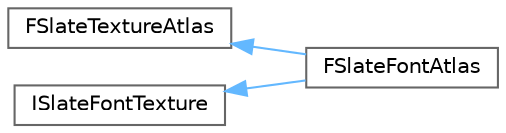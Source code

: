 digraph "Graphical Class Hierarchy"
{
 // INTERACTIVE_SVG=YES
 // LATEX_PDF_SIZE
  bgcolor="transparent";
  edge [fontname=Helvetica,fontsize=10,labelfontname=Helvetica,labelfontsize=10];
  node [fontname=Helvetica,fontsize=10,shape=box,height=0.2,width=0.4];
  rankdir="LR";
  Node0 [id="Node000000",label="FSlateTextureAtlas",height=0.2,width=0.4,color="grey40", fillcolor="white", style="filled",URL="$df/d42/classFSlateTextureAtlas.html",tooltip="Base class texture atlases in Slate."];
  Node0 -> Node1 [id="edge5116_Node000000_Node000001",dir="back",color="steelblue1",style="solid",tooltip=" "];
  Node1 [id="Node000001",label="FSlateFontAtlas",height=0.2,width=0.4,color="grey40", fillcolor="white", style="filled",URL="$d7/d3c/classFSlateFontAtlas.html",tooltip="Representation of a texture for fonts in which characters are packed tightly based on their bounding ..."];
  Node2 [id="Node000002",label="ISlateFontTexture",height=0.2,width=0.4,color="grey40", fillcolor="white", style="filled",URL="$d5/d33/classISlateFontTexture.html",tooltip="Interface to all Slate font textures, both atlased and non-atlased."];
  Node2 -> Node1 [id="edge5117_Node000002_Node000001",dir="back",color="steelblue1",style="solid",tooltip=" "];
}
